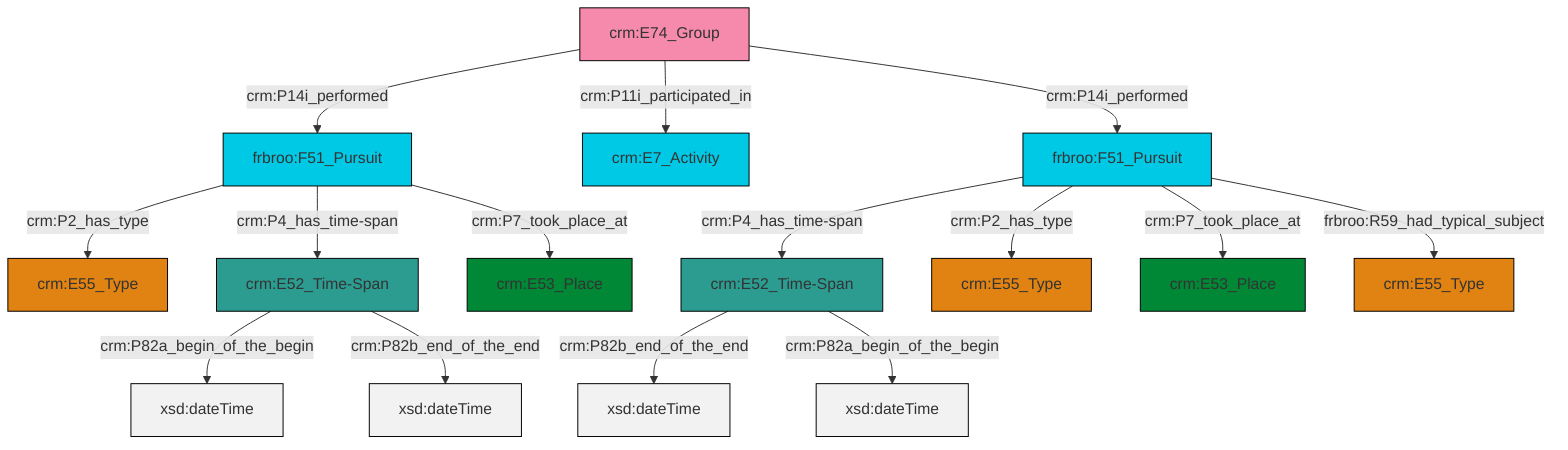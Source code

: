 graph TD
classDef Literal fill:#f2f2f2,stroke:#000000;
classDef CRM_Entity fill:#FFFFFF,stroke:#000000;
classDef Temporal_Entity fill:#00C9E6, stroke:#000000;
classDef Type fill:#E18312, stroke:#000000;
classDef Time-Span fill:#2C9C91, stroke:#000000;
classDef Appellation fill:#FFEB7F, stroke:#000000;
classDef Place fill:#008836, stroke:#000000;
classDef Persistent_Item fill:#B266B2, stroke:#000000;
classDef Conceptual_Object fill:#FFD700, stroke:#000000;
classDef Physical_Thing fill:#D2B48C, stroke:#000000;
classDef Actor fill:#f58aad, stroke:#000000;
classDef PC_Classes fill:#4ce600, stroke:#000000;
classDef Multi fill:#cccccc,stroke:#000000;

2["frbroo:F51_Pursuit"]:::Temporal_Entity -->|crm:P2_has_type| 4["crm:E55_Type"]:::Type
5["crm:E74_Group"]:::Actor -->|crm:P14i_performed| 2["frbroo:F51_Pursuit"]:::Temporal_Entity
6["frbroo:F51_Pursuit"]:::Temporal_Entity -->|crm:P4_has_time-span| 7["crm:E52_Time-Span"]:::Time-Span
7["crm:E52_Time-Span"]:::Time-Span -->|crm:P82b_end_of_the_end| 10[xsd:dateTime]:::Literal
5["crm:E74_Group"]:::Actor -->|crm:P11i_participated_in| 11["crm:E7_Activity"]:::Temporal_Entity
6["frbroo:F51_Pursuit"]:::Temporal_Entity -->|crm:P2_has_type| 14["crm:E55_Type"]:::Type
6["frbroo:F51_Pursuit"]:::Temporal_Entity -->|crm:P7_took_place_at| 16["crm:E53_Place"]:::Place
7["crm:E52_Time-Span"]:::Time-Span -->|crm:P82a_begin_of_the_begin| 22[xsd:dateTime]:::Literal
0["crm:E52_Time-Span"]:::Time-Span -->|crm:P82a_begin_of_the_begin| 24[xsd:dateTime]:::Literal
6["frbroo:F51_Pursuit"]:::Temporal_Entity -->|frbroo:R59_had_typical_subject| 8["crm:E55_Type"]:::Type
2["frbroo:F51_Pursuit"]:::Temporal_Entity -->|crm:P4_has_time-span| 0["crm:E52_Time-Span"]:::Time-Span
0["crm:E52_Time-Span"]:::Time-Span -->|crm:P82b_end_of_the_end| 25[xsd:dateTime]:::Literal
5["crm:E74_Group"]:::Actor -->|crm:P14i_performed| 6["frbroo:F51_Pursuit"]:::Temporal_Entity
2["frbroo:F51_Pursuit"]:::Temporal_Entity -->|crm:P7_took_place_at| 19["crm:E53_Place"]:::Place